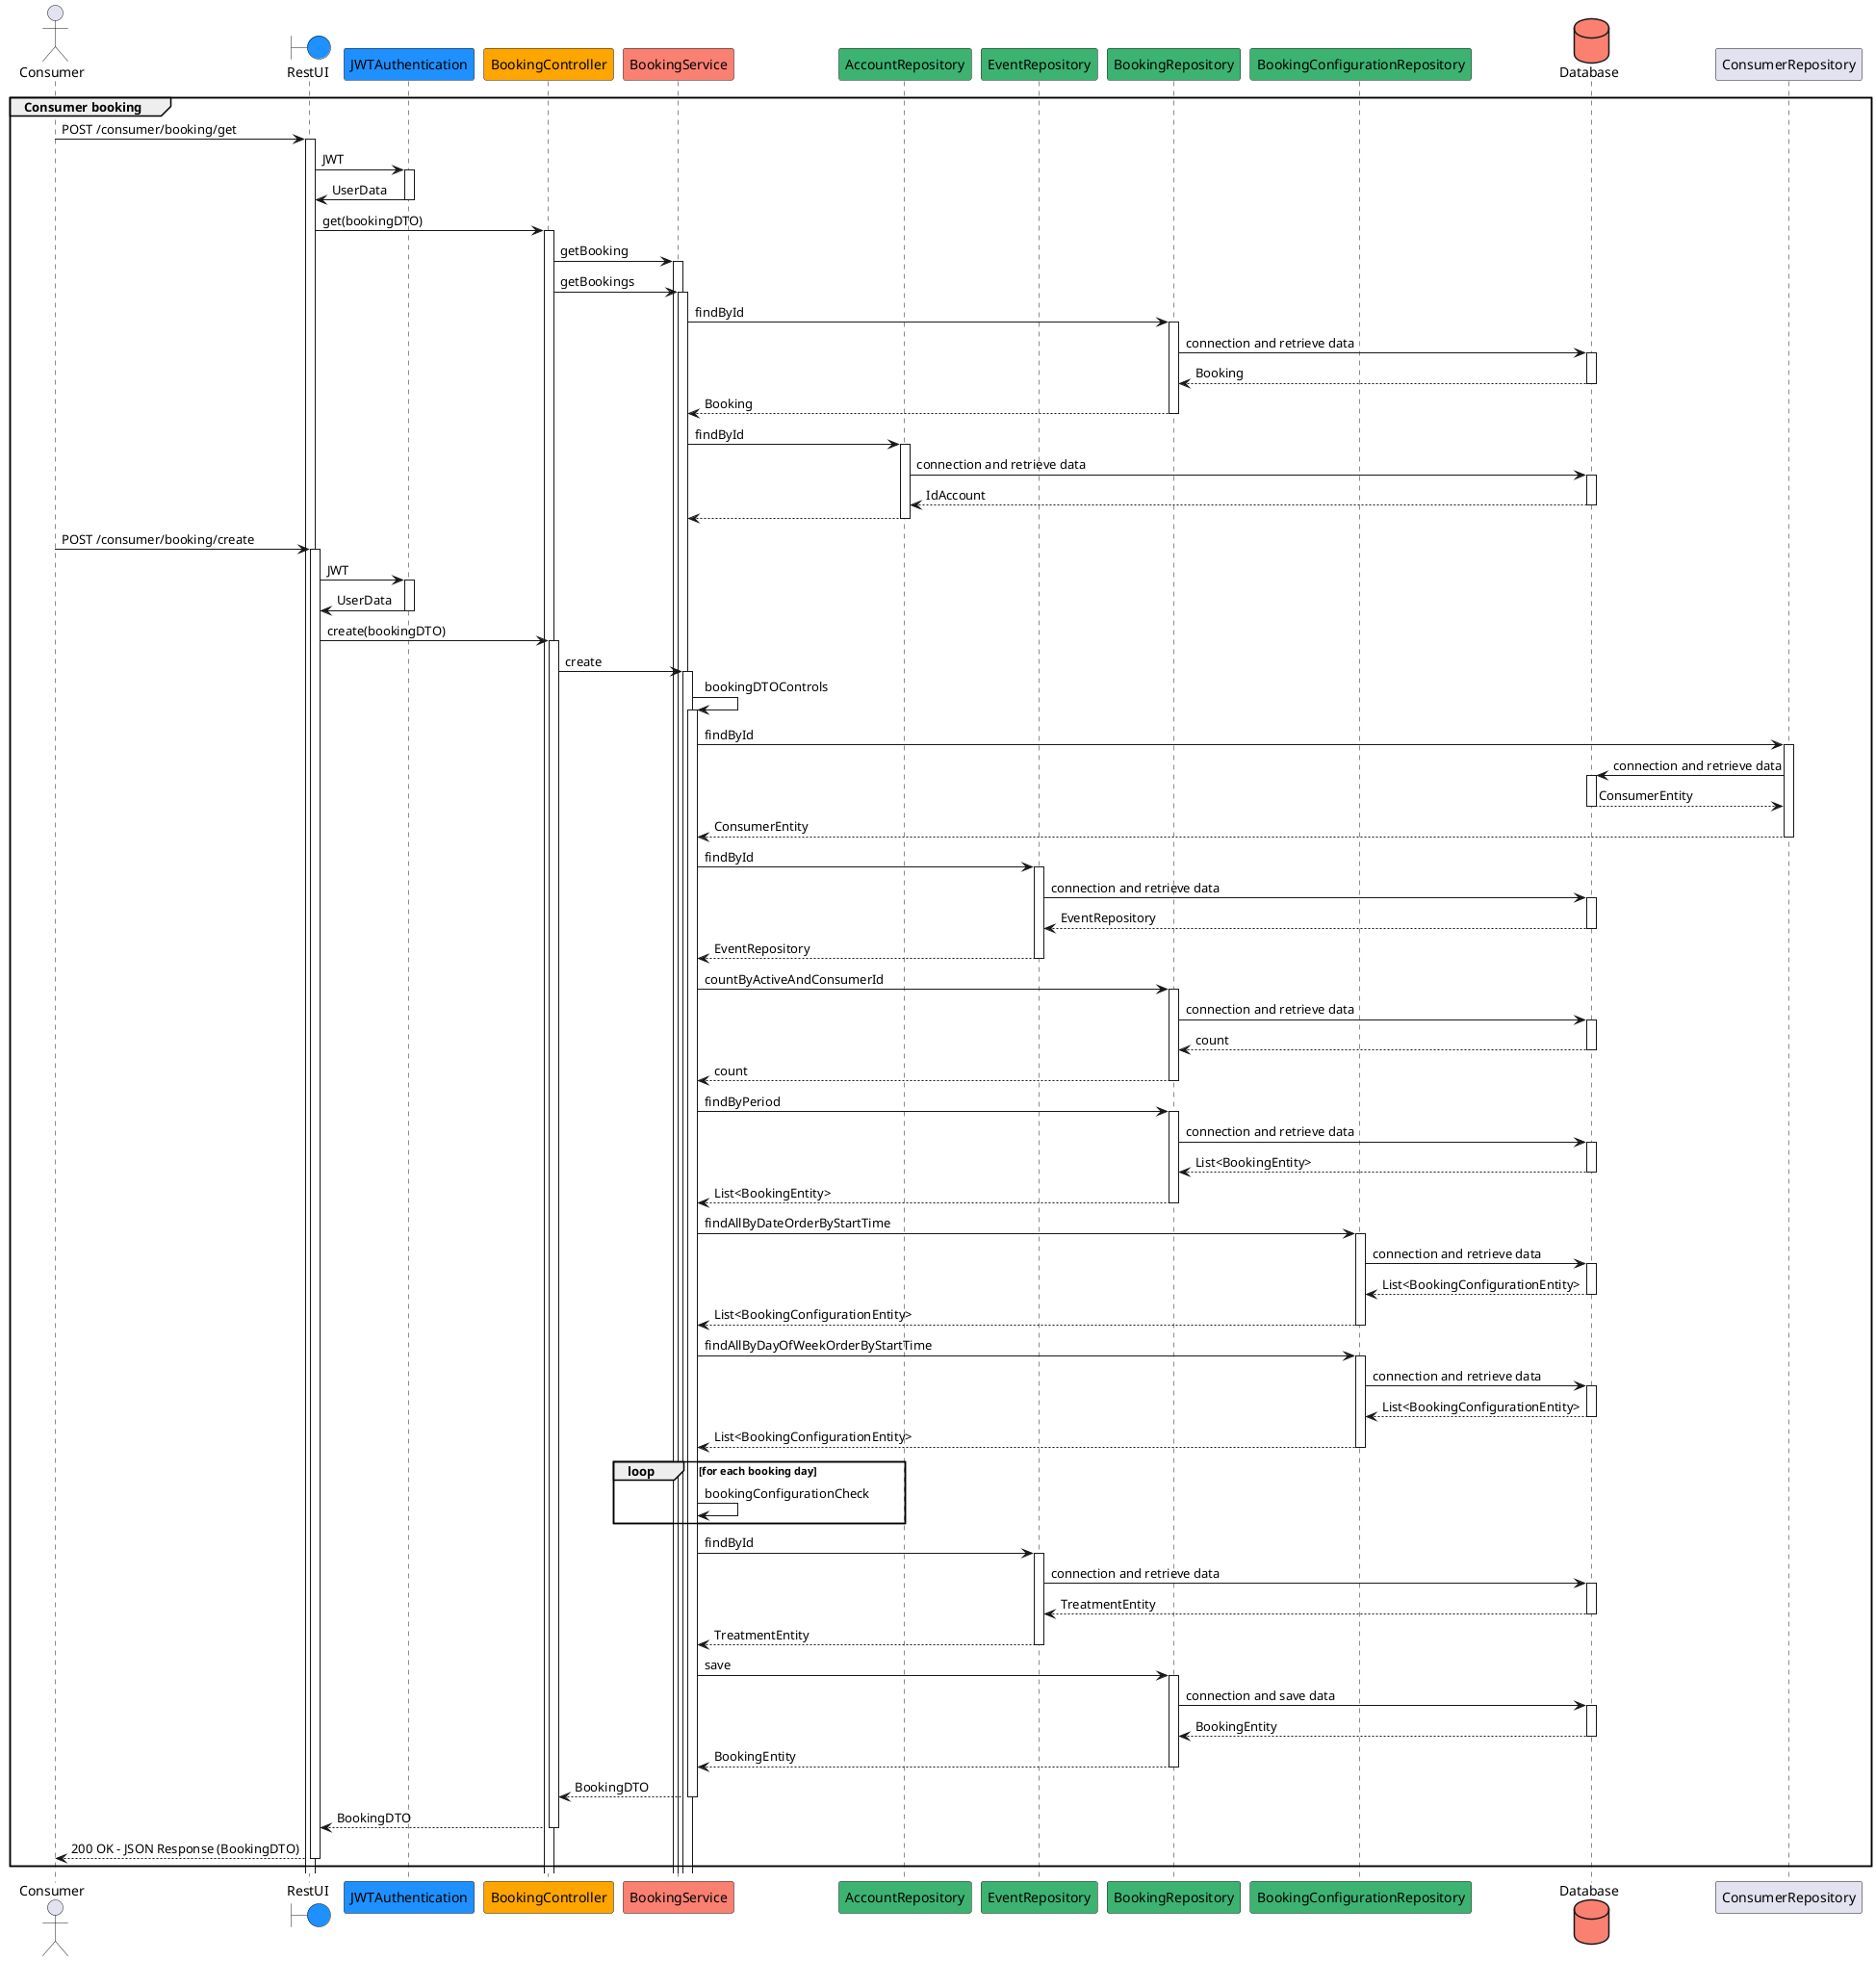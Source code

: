 @startuml
actor Consumer
boundary RestUI #DodgerBlue
participant JWTAuthentication #DodgerBlue
participant BookingController #Orange
participant BookingService #Salmon
participant AccountRepository #MediumSeaGreen
participant EventRepository #MediumSeaGreen
participant BookingRepository #MediumSeaGreen
participant BookingConfigurationRepository #MediumSeaGreen
database Database #Salmon

group Consumer booking
Consumer -> RestUI ++ : POST /consumer/booking/get
RestUI -> JWTAuthentication ++ : JWT
JWTAuthentication -> RestUI -- : UserData
RestUI -> BookingController ++ : get(bookingDTO)
BookingController -> BookingService ++ : getBooking
BookingController -> BookingService ++ : getBookings
BookingService -> BookingRepository ++ : findById
BookingRepository -> Database ++ : connection and retrieve data
Database --> BookingRepository -- : Booking
BookingRepository --> BookingService -- : Booking
BookingService -> AccountRepository ++ : findById
AccountRepository -> Database ++ : connection and retrieve data
Database --> AccountRepository -- : IdAccount
'(!Objects.equals(booking.getIdAccount(), consumerService.getData().getId())) '
AccountRepository --> BookingService -- :
Consumer -> RestUI ++ : POST /consumer/booking/create
RestUI -> JWTAuthentication ++ : JWT
JWTAuthentication -> RestUI -- : UserData
RestUI -> BookingController ++ : create(bookingDTO)
BookingController -> BookingService ++ : create
BookingService -> BookingService ++: bookingDTOControls
BookingService -> ConsumerRepository ++ : findById
ConsumerRepository -> Database ++ : connection and retrieve data
Database --> ConsumerRepository -- : ConsumerEntity
ConsumerRepository --> BookingService -- : ConsumerEntity
BookingService -> EventRepository ++ : findById
EventRepository -> Database ++ : connection and retrieve data
Database --> EventRepository -- : EventRepository
EventRepository --> BookingService -- : EventRepository
BookingService -> BookingRepository ++ : countByActiveAndConsumerId
BookingRepository -> Database ++ : connection and retrieve data
Database --> BookingRepository -- : count
BookingRepository --> BookingService -- : count
BookingService -> BookingRepository ++ : findByPeriod
BookingRepository -> Database ++ : connection and retrieve data
Database --> BookingRepository -- : List<BookingEntity>
BookingRepository --> BookingService -- : List<BookingEntity>
BookingService -> BookingConfigurationRepository ++ : findAllByDateOrderByStartTime
BookingConfigurationRepository -> Database ++ : connection and retrieve data
Database --> BookingConfigurationRepository -- : List<BookingConfigurationEntity>
BookingConfigurationRepository --> BookingService -- : List<BookingConfigurationEntity>
BookingService -> BookingConfigurationRepository ++ : findAllByDayOfWeekOrderByStartTime
BookingConfigurationRepository -> Database ++ : connection and retrieve data
Database --> BookingConfigurationRepository -- : List<BookingConfigurationEntity>
BookingConfigurationRepository --> BookingService -- : List<BookingConfigurationEntity>
	loop for each booking day
	BookingService -> BookingService : bookingConfigurationCheck
	end
BookingService -> EventRepository ++ : findById
EventRepository -> Database ++ : connection and retrieve data
Database --> EventRepository -- : TreatmentEntity
EventRepository --> BookingService -- : TreatmentEntity
BookingService -> BookingRepository ++ : save
BookingRepository -> Database ++ : connection and save data
Database --> BookingRepository -- : BookingEntity
BookingRepository --> BookingService -- : BookingEntity
BookingService --> BookingController -- : BookingDTO
BookingController --> RestUI -- : BookingDTO
RestUI --> Consumer -- : 200 OK - JSON Response (BookingDTO)
end
@enduml